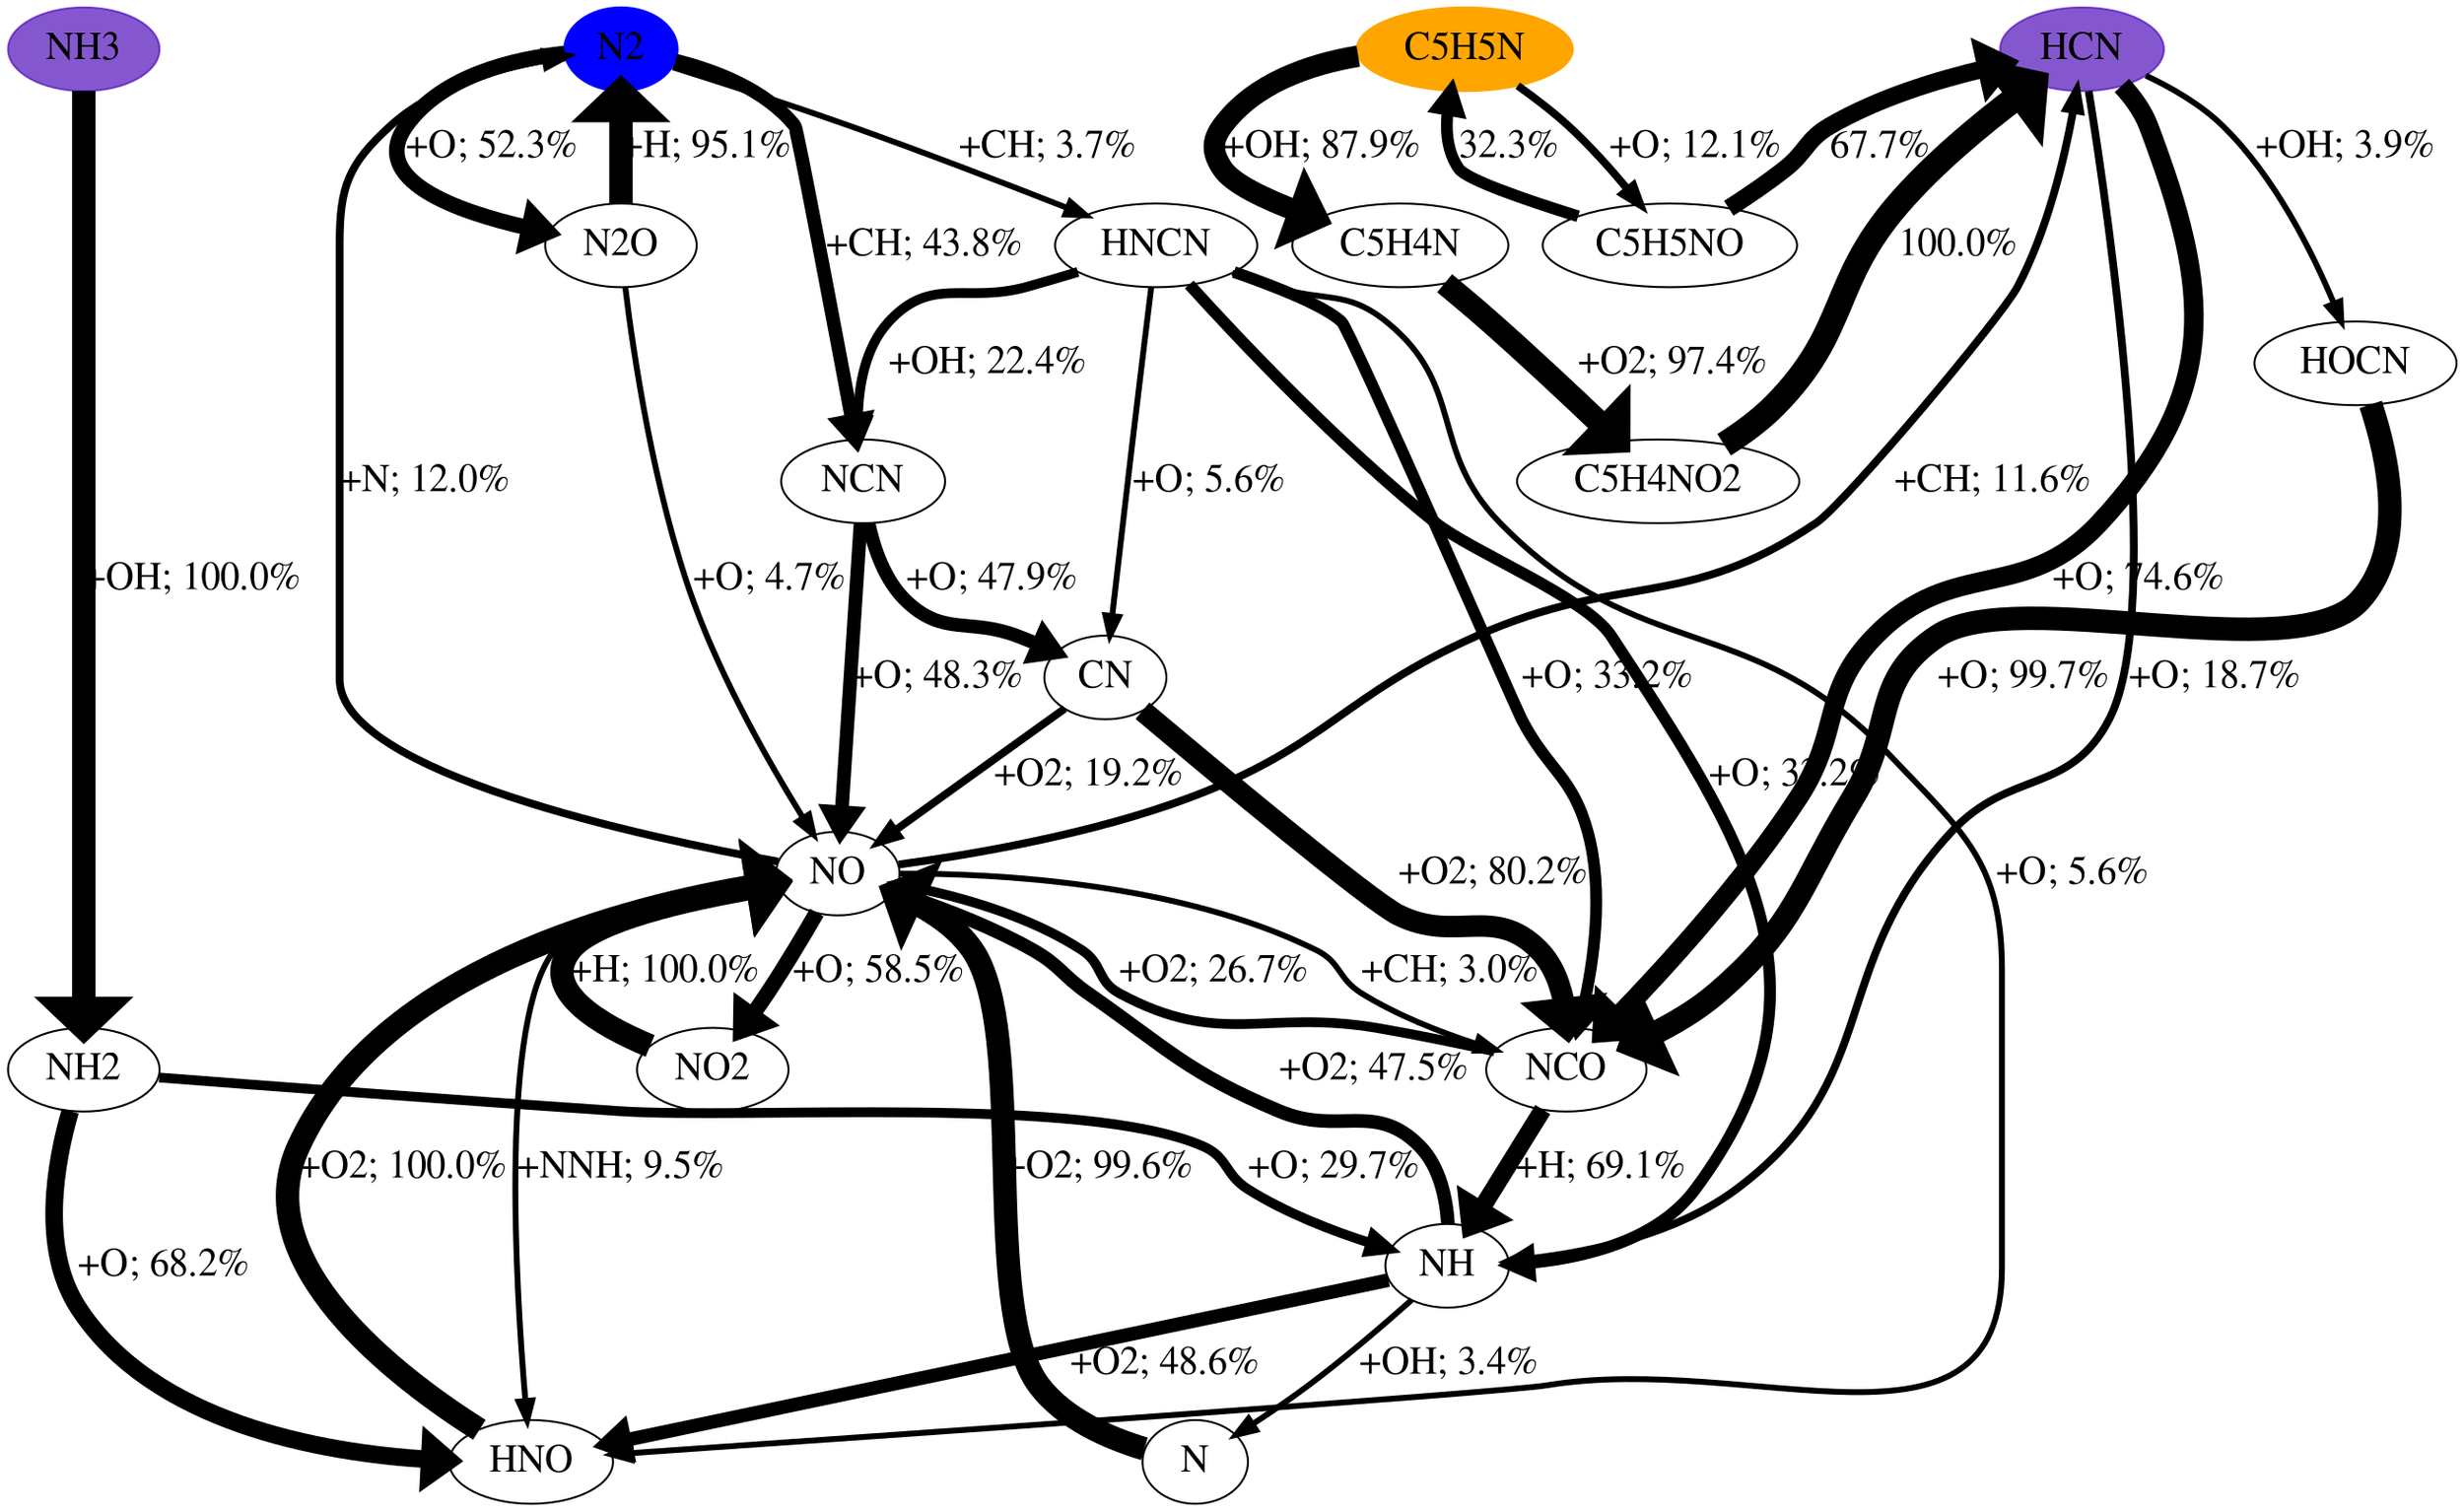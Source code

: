 digraph {
    graph [b="0,0,1558,558", rankdir=TB, center=true];
	NO -> N2 [label="+N; 12.0%" fontcolor=black fontname=Times fontsize=20 penwidth=4]
	NO -> HNO [label="+NNH; 9.5%" fontcolor=black fontname=Times fontsize=20 penwidth=3]
	NO -> NO2 [label="+O; 58.5%" fontcolor=black fontname=Times fontsize=20 penwidth=8]
	NO -> HCN [label="+CH; 11.6%" fontcolor=black fontname=Times fontsize=20 penwidth=4]
	NO -> NCO [label="+CH; 3.0%" fontcolor=black fontname=Times fontsize=20 penwidth=3]
	NO2 -> NO [label="+H; 100.0%" fontcolor=black fontname=Times fontsize=20 penwidth=12]
	N2 -> N2O [label="+O; 52.3%" fontcolor=black fontname=Times fontsize=20 penwidth=8]
	N2 -> NCN [label="+CH; 43.8%" fontcolor=black fontname=Times fontsize=20 penwidth=7]
	N2 -> HNCN [label="+CH; 3.7%" fontcolor=black fontname=Times fontsize=20 penwidth=3]
	NH3 -> NH2 [label="+OH; 100.0%" fontcolor=black fontname=Times fontsize=20 penwidth=12]
	NCO -> NH [label="+H; 69.1%" fontcolor=black fontname=Times fontsize=20 penwidth=9]
	NCO -> NO [label="+O2; 26.7%" fontcolor=black fontname=Times fontsize=20 penwidth=5]
	HCN -> NH [label="+O; 18.7%" fontcolor=black fontname=Times fontsize=20 penwidth=4]
	HCN -> NCO [label="+O; 74.6%" fontcolor=black fontname=Times fontsize=20 penwidth=10]
	HCN -> HOCN [label="+OH; 3.9%" fontcolor=black fontname=Times fontsize=20 penwidth=3]
	C5H5N -> C5H4N [label="+OH; 87.9%" fontcolor=black fontname=Times fontsize=20 penwidth=11]
	C5H5N -> C5H5NO [label="+O; 12.1%" fontcolor=black fontname=Times fontsize=20 penwidth=4]
	HNO -> NO [label="+O2; 100.0%" fontcolor=black fontname=Times fontsize=20 penwidth=12]
	N2O -> N2 [label="+H; 95.1%" fontcolor=black fontname=Times fontsize=20 penwidth=12]
	N2O -> NO [label="+O; 4.7%" fontcolor=black fontname=Times fontsize=20 penwidth=3]
	NCN -> NO [label="+O; 48.3%" fontcolor=black fontname=Times fontsize=20 penwidth=7]
	NCN -> CN [label="+O; 47.9%" fontcolor=black fontname=Times fontsize=20 penwidth=7]
	HNCN -> NH [label="+O; 33.2%" fontcolor=black fontname=Times fontsize=20 penwidth=6]
	HNCN -> HNO [label="+O; 5.6%" fontcolor=black fontname=Times fontsize=20 penwidth=3]
	HNCN -> CN [label="+O; 5.6%" fontcolor=black fontname=Times fontsize=20 penwidth=3]
	HNCN -> NCO [label="+O; 33.2%" fontcolor=black fontname=Times fontsize=20 penwidth=6]
	HNCN -> NCN [label="+OH; 22.4%" fontcolor=black fontname=Times fontsize=20 penwidth=5]
	NH2 -> NH [label="+O; 29.7%" fontcolor=black fontname=Times fontsize=20 penwidth=5]
	NH2 -> HNO [label="+O; 68.2%" fontcolor=black fontname=Times fontsize=20 penwidth=9]
	NH -> HNO [label="+O2; 48.6%" fontcolor=black fontname=Times fontsize=20 penwidth=7]
	NH -> N [label="+OH; 3.4%" fontcolor=black fontname=Times fontsize=20 penwidth=3]
	NH -> NO [label="+O2; 47.5%" fontcolor=black fontname=Times fontsize=20 penwidth=7]
	HOCN -> NCO [label="+O; 99.7%" fontcolor=black fontname=Times fontsize=20 penwidth=12]
	C5H4N -> C5H4NO2 [label="+O2; 97.4%" fontcolor=black fontname=Times fontsize=20 penwidth=12]
	C5H5NO -> HCN [label="67.7%" fontcolor=black fontname=Times fontsize=20 penwidth=9]
	C5H5NO -> C5H5N [label="32.3%" fontcolor=black fontname=Times fontsize=20 penwidth=6]
	CN -> NO [label="+O2; 19.2%" fontcolor=black fontname=Times fontsize=20 penwidth=4]
	CN -> NCO [label="+O2; 80.2%" fontcolor=black fontname=Times fontsize=20 penwidth=11]
	N -> NO [label="+O2; 99.6%" fontcolor=black fontname=Times fontsize=20 penwidth=12]
	C5H4NO2 -> HCN [label="100.0%" fontcolor=black fontname=Times fontsize=20 penwidth=13]
	NO [fontname=Times fontsize=20]
	NO2 [fontname=Times fontsize=20]
	N2 [fontname=Times fontsize=20]
	NH3 [fontname=Times fontsize=20]
	NCO [fontname=Times fontsize=20]
	HCN [fontname=Times fontsize=20]
	C5H5N [fontname=Times fontsize=20]
	HNO [fontname=Times fontsize=20]
	N2O [fontname=Times fontsize=20]
	NCN [fontname=Times fontsize=20]
	HNCN [fontname=Times fontsize=20]
	NH2 [fontname=Times fontsize=20]
	NH [fontname=Times fontsize=20]
	HOCN [fontname=Times fontsize=20]
	C5H4N [fontname=Times fontsize=20]
	C5H5NO [fontname=Times fontsize=20]
	CN [fontname=Times fontsize=20]
	N [fontname=Times fontsize=20]
	C5H4NO2 [fontname=Times fontsize=20]
	HCN [color="#500dbab1" fillcolor="#500dbab1" style=filled]
	NH3 [color="#500dbab1" fillcolor="#500dbab1" style=filled]
	C5H5N [color=orange fillcolor=orange style=filled]
	N2 [color=blue fillcolor=blue style=filled]

    {rank="source"; C5H5N,NH3,HCN,N2}
}